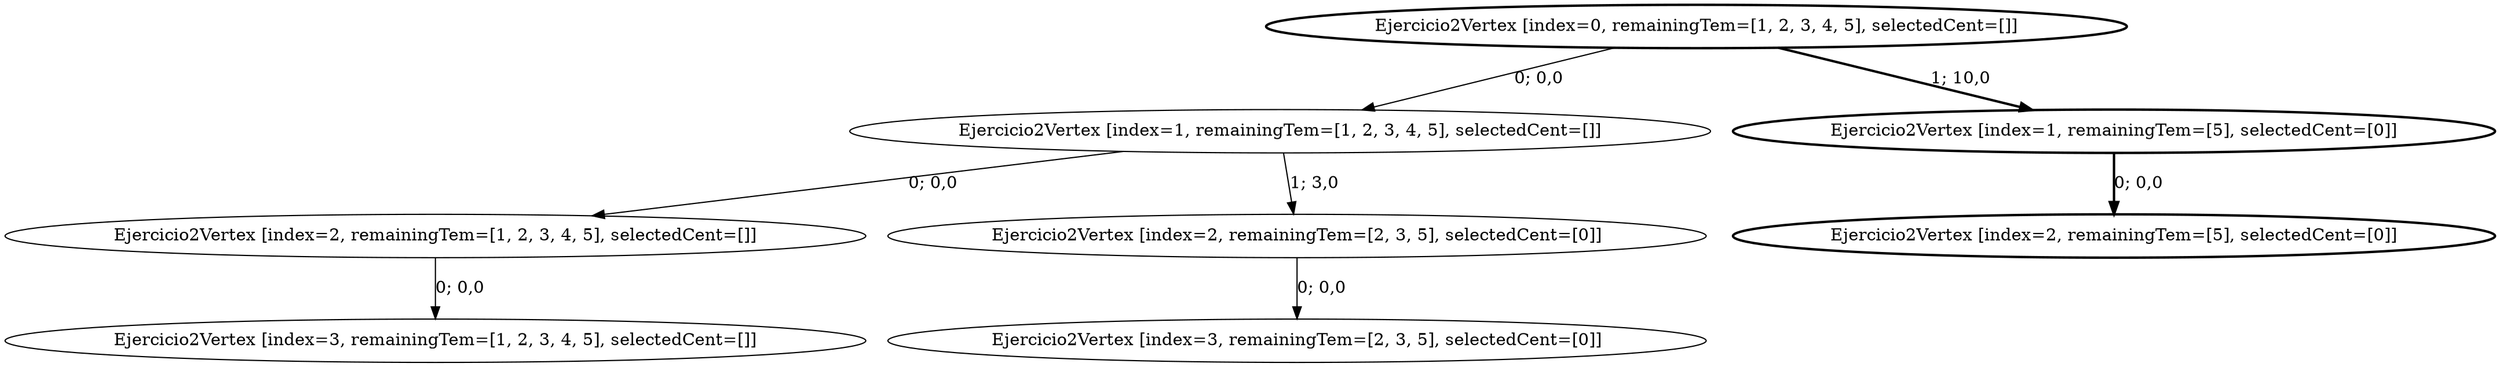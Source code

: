 strict digraph G {
  1 [ style="bold" label="Ejercicio2Vertex [index=0, remainingTem=[1, 2, 3, 4, 5], selectedCent=[]]" ];
  2 [ style="solid" label="Ejercicio2Vertex [index=1, remainingTem=[1, 2, 3, 4, 5], selectedCent=[]]" ];
  3 [ style="solid" label="Ejercicio2Vertex [index=2, remainingTem=[1, 2, 3, 4, 5], selectedCent=[]]" ];
  4 [ style="solid" label="Ejercicio2Vertex [index=3, remainingTem=[1, 2, 3, 4, 5], selectedCent=[]]" ];
  5 [ style="solid" label="Ejercicio2Vertex [index=2, remainingTem=[2, 3, 5], selectedCent=[0]]" ];
  6 [ style="solid" label="Ejercicio2Vertex [index=3, remainingTem=[2, 3, 5], selectedCent=[0]]" ];
  7 [ style="bold" label="Ejercicio2Vertex [index=1, remainingTem=[5], selectedCent=[0]]" ];
  8 [ style="bold" label="Ejercicio2Vertex [index=2, remainingTem=[5], selectedCent=[0]]" ];
  1 -> 2 [ style="solid" label="0; 0,0" ];
  2 -> 3 [ style="solid" label="0; 0,0" ];
  3 -> 4 [ style="solid" label="0; 0,0" ];
  2 -> 5 [ style="solid" label="1; 3,0" ];
  5 -> 6 [ style="solid" label="0; 0,0" ];
  1 -> 7 [ style="bold" label="1; 10,0" ];
  7 -> 8 [ style="bold" label="0; 0,0" ];
}
